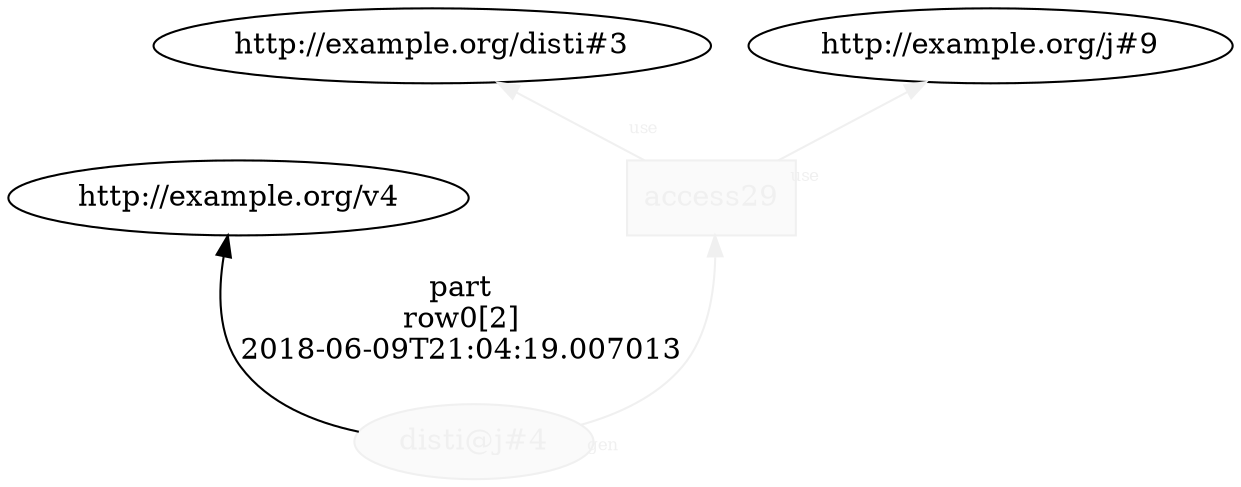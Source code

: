digraph "PROV" { size="16,12"; rankdir="BT";
"http://example.org/disti@j#4" [fillcolor="#FAFAFA",color="#F0F0F0",style="filled",fontcolor="#F0F0F0",label="disti@j#4",URL="http://example.org/disti@j#4"]
"http://example.org/disti@j#4" -> "http://example.org/v4" [fontsize="14",distance="1.5",angle="60.0",rotation="20",label="part
row0[2]
2018-06-09T21:04:19.007013"]
"http://example.org/access29" [fillcolor="#FAFAFA",color="#F0F0F0",shape="polygon",sides="4",style="filled",fontcolor="#F0F0F0",label="access29",URL="http://example.org/access29"]
"http://example.org/access29" -> "http://example.org/disti#3" [labelfontsize="8",labeldistance="1.5",labelangle="60.0",rotation="20",taillabel="use",fontcolor="#F0F0F0",color="#F0F0F0"]
"http://example.org/access29" -> "http://example.org/j#9" [labelfontsize="8",labeldistance="1.5",labelangle="60.0",rotation="20",taillabel="use",fontcolor="#F0F0F0",color="#F0F0F0"]
"http://example.org/disti@j#4" -> "http://example.org/access29" [labelfontsize="8",labeldistance="1.5",labelangle="60.0",rotation="20",taillabel="gen",fontcolor="#F0F0F0",color="#F0F0F0"]
}